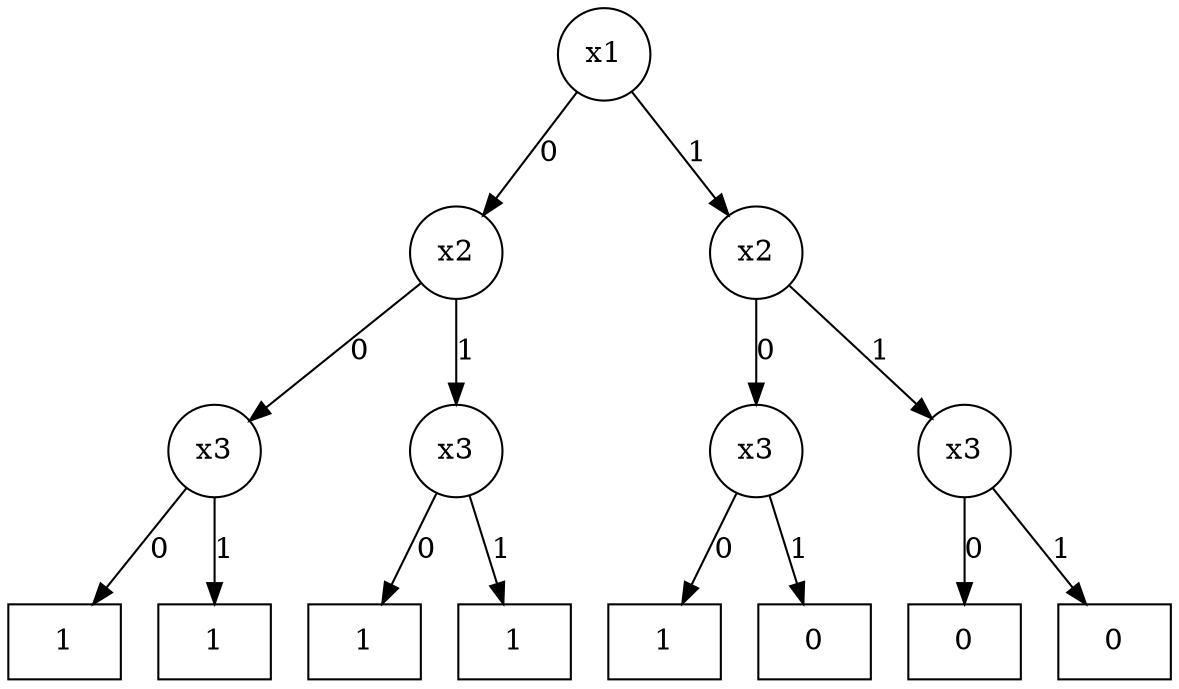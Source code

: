 digraph fig3 {
    0 [shape=circle, label="x1"];
    1 [shape=circle, label="x2"];
    2 [shape=circle, label="x2"];
    3 [shape=circle, label="x3"];
    4 [shape=circle, label="x3"];
    5 [shape=circle, label="x3"];
    6 [shape=circle, label="x3"];
    7 [shape=record,label="1"];
    8 [shape=record, label="1"];
    9 [shape=record, label="1"];
    A [shape=record, label="1"];
    B [shape=record, label="1"];
    C [shape=record, label="0"];
    D [shape=record, label="0"];
    E [shape=record, label="0"];

    0 -> 1 [label="0"];
    0 -> 2 [label="1"];
    1 -> 3 [label="0"];
    1 -> 4 [label="1"];
    2 -> 5 [label="0"];
    2 -> 6 [label="1"];
    3 -> 7 [label="0"];
    3 -> 8 [label="1"];
    4 -> 9 [label="0"];
    4 -> A [label="1"];
    5 -> B [label="0"];
    5 -> C [label="1"];
    6 -> D [label="0"];
    6 -> E [label="1"];
}